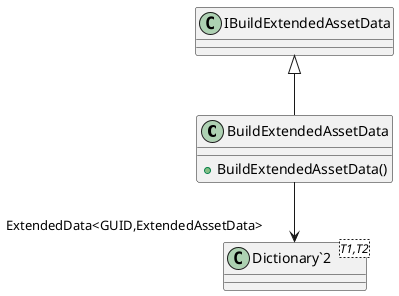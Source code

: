 @startuml
class BuildExtendedAssetData {
    + BuildExtendedAssetData()
}
class "Dictionary`2"<T1,T2> {
}
IBuildExtendedAssetData <|-- BuildExtendedAssetData
BuildExtendedAssetData --> "ExtendedData<GUID,ExtendedAssetData>" "Dictionary`2"
@enduml
